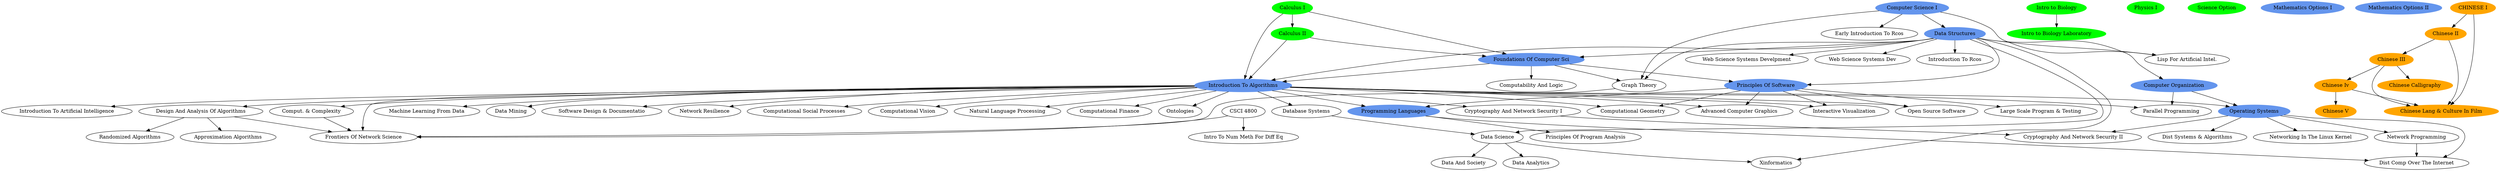 // CSCI 2024 Template
digraph {
	"CSCI 1100" [label="Computer Science I"]
	"CSCI 1200" [label="Data Structures"]
	"CSCI 2200" [label="Foundations of Computer Science"]
	"CSCI 2500" [label="Computer Organization"]
	"CSCI 2300" [label="Introduction to Algorithms"]
	"CSCI 2600" [label="Principles of Software"]
	"CSCI 4430" [label="Programming Languages"]
	"CSCI 4210" [label="Operating Systems"]
	"BIOL 1010" [label="Intro to Biology"]
	"BIOL 1015" [label="Intro to Biology Laboratory"]
	"BIOL 1010" -> "BIOL 1015"
	"PHYS 1100" [label="Physics I"]
	SCIOP [label="Science Option"]
	"MATH 1010" [label="Calculus I"]
	"MATH 1020" [label="Calculus II"]
	"MATH 1" [label="Mathematics Options I"]
	"MATH 2" [label="Mathematics Options II"]
	"LANG 1410" [label="CHINESE I"]
	"LANG 2410" [label="CHINESE II"]
	"LANG 2420" [label="CHINESE III"]
	"LANG 4430" [label="CHINESE IV"]
	"LANG 4470" [label="CHINESE V"]
	"LANG 4961" [label="Chinese Lang & Culture In Film"]
	"LANG 2420" -> "LANG 4961"
	"LANG 4960" [label="Chinese Calligraphy"]
	"LANG 2420" -> "LANG 4960"
	"CSCI 1200" [label="Data Structures"]
	"CSCI 1100" -> "CSCI 1200"
	"CSCI 2200" [label="Foundations Of Computer Sci"]
	"CSCI 1200" -> "CSCI 2200"
	"CSCI 2200" [label="Foundations Of Computer Sci"]
	"MATH 1010" -> "CSCI 2200"
	"CSCI 2200" [label="Foundations Of Computer Sci"]
	"MATH 1020" -> "CSCI 2200"
	"CSCI 2500" [label="Computer Organization"]
	"CSCI 1200" -> "CSCI 2500"
	"CSCI 2300" [label="Introduction To Algorithms"]
	"CSCI 1200" -> "CSCI 2300"
	"CSCI 2300" [label="Introduction To Algorithms"]
	"CSCI 2200" -> "CSCI 2300"
	"CSCI 2300" [label="Introduction To Algorithms"]
	"MATH 1010" -> "CSCI 2300"
	"CSCI 2300" [label="Introduction To Algorithms"]
	"MATH 1020" -> "CSCI 2300"
	"CSCI 2600" [label="Principles Of Software"]
	"CSCI 1200" -> "CSCI 2600"
	"CSCI 2600" [label="Principles Of Software"]
	"CSCI 2200" -> "CSCI 2600"
	"CSCI 4430" [label="Programming Languages"]
	"CSCI 2300" -> "CSCI 4430"
	"CSCI 4430" [label="Programming Languages"]
	"CSCI 2600" -> "CSCI 4430"
	"CSCI 4210" [label="Operating Systems"]
	"CSCI 2300" -> "CSCI 4210"
	"CSCI 4210" [label="Operating Systems"]
	"CSCI 2500" -> "CSCI 4210"
	"MATH 1020" [label="Calculus II"]
	"MATH 1010" -> "MATH 1020"
	"LANG 2410" [label="Chinese II"]
	"LANG 1410" -> "LANG 2410"
	"LANG 2420" [label="Chinese III"]
	"LANG 2410" -> "LANG 2420"
	"LANG 4430" [label="Chinese Iv"]
	"LANG 2420" -> "LANG 4430"
	"LANG 4470" [label="Chinese V"]
	"LANG 4430" -> "LANG 4470"
	"LANG 4961" [label="Chinese Lang & Culture In Film"]
	"LANG 1410" -> "LANG 4961"
	"LANG 4961" [label="Chinese Lang & Culture In Film"]
	"LANG 2410" -> "LANG 4961"
	"LANG 4961" [label="Chinese Lang & Culture In Film"]
	"LANG 4430" -> "LANG 4961"
	"CSCI 4150" [label="Introduction To Artificial Intelligence"]
	"CSCI 2300" -> "CSCI 4150"
	"CSCI 4380" [label="Database Systems"]
	"CSCI 2300" -> "CSCI 4380"
	"CSCI 4050" [label="Comput. & Complexity"]
	"CSCI 2300" -> "CSCI 4050"
	"CSCI 4250" [label="Frontiers Of Network Science"]
	"CSCI 2300" -> "CSCI 4250"
	"CSCI 4250" [label="Frontiers Of Network Science"]
	"CSCI 4020" -> "CSCI 4250"
	"CSCI 4250" [label="Frontiers Of Network Science"]
	"CSCI 4050" -> "CSCI 4250"
	"CSCI 4250" [label="Frontiers Of Network Science"]
	"CSCI 4260" -> "CSCI 4250"
	"CSCI 4250" [label="Frontiers Of Network Science"]
	"CSCI 4800" -> "CSCI 4250"
	"CSCI 2962" [label="Lisp For Artificial Intel."]
	"CSCI 1100" -> "CSCI 2962"
	"CSCI 2962" [label="Lisp For Artificial Intel."]
	"CSCI 1200" -> "CSCI 2962"
	"CSCI 4020" [label="Design And Analysis Of Algorithms"]
	"CSCI 2300" -> "CSCI 4020"
	"CSCI 4220" [label="Network Programming"]
	"CSCI 4210" -> "CSCI 4220"
	"CSCI 4320" [label="Parallel Programming"]
	"CSCI 2300" -> "CSCI 4320"
	"CSCI 4320" [label="Parallel Programming"]
	"CSCI 2500" -> "CSCI 4320"
	"CSCI 4260" [label="Graph Theory"]
	"CSCI 1100" -> "CSCI 4260"
	"CSCI 4260" [label="Graph Theory"]
	"CSCI 1200" -> "CSCI 4260"
	"CSCI 4260" [label="Graph Theory"]
	"CSCI 2200" -> "CSCI 4260"
	"CSCI 4820" [label="Intro To Num Meth For Diff Eq"]
	"CSCI 4800" -> "CSCI 4820"
	"CSCI 4100" [label="Machine Learning From Data"]
	"CSCI 2300" -> "CSCI 4100"
	"CSCI 4390" [label="Data Mining"]
	"CSCI 2300" -> "CSCI 4390"
	"CSCI 4440" [label="Software Design & Documentatio"]
	"CSCI 2300" -> "CSCI 4440"
	"CSCI 4600" [label="Data Analytics"]
	"CSCI 4350" -> "CSCI 4600"
	"CSCI 4520" [label="Web Science Systems Develpment"]
	"CSCI 1200" -> "CSCI 4520"
	"CSCI 4530" [label="Advanced Computer Graphics"]
	"CSCI 2300" -> "CSCI 4530"
	"CSCI 4530" [label="Advanced Computer Graphics"]
	"CSCI 2600" -> "CSCI 4530"
	"CSCI 4976" [label="Web Science Systems Dev"]
	"CSCI 1200" -> "CSCI 4976"
	"CSCI 4977" [label="Network Resilience"]
	"CSCI 2300" -> "CSCI 4977"
	"CSCI 4400" [label=Xinformatics]
	"CSCI 1200" -> "CSCI 4400"
	"CSCI 4400" [label=Xinformatics]
	"CSCI 4350" -> "CSCI 4400"
	"CSCI 4230" [label="Cryptography And Network Security I"]
	"CSCI 2300" -> "CSCI 4230"
	"CSCI 4350" [label="Data Science"]
	"CSCI 1200" -> "CSCI 4350"
	"CSCI 4350" [label="Data Science"]
	"CSCI 4380" -> "CSCI 4350"
	"CSCI 4240" [label="Cryptography And Network Security II"]
	"CSCI 4210" -> "CSCI 4240"
	"CSCI 4240" [label="Cryptography And Network Security II"]
	"CSCI 4230" -> "CSCI 4240"
	"CSCI 4370" [label="Data And Society"]
	"CSCI 4350" -> "CSCI 4370"
	"CSCI 4110" [label="Computational Social Processes"]
	"CSCI 2300" -> "CSCI 4110"
	"CSCI 4500" [label="Dist Comp Over The Internet"]
	"CSCI 4210" -> "CSCI 4500"
	"CSCI 4500" [label="Dist Comp Over The Internet"]
	"CSCI 4220" -> "CSCI 4500"
	"CSCI 4500" [label="Dist Comp Over The Internet"]
	"CSCI 4430" -> "CSCI 4500"
	"CSCI 4030" [label="Randomized Algorithms"]
	"CSCI 4020" -> "CSCI 4030"
	"CSCI 4040" [label="Approximation Algorithms"]
	"CSCI 4020" -> "CSCI 4040"
	"CSCI 4270" [label="Computational Vision"]
	"CSCI 2300" -> "CSCI 4270"
	"CSCI 4510" [label="Dist Systems & Algorithms"]
	"CSCI 4210" -> "CSCI 4510"
	"CSCI 4130" [label="Natural Language Processing"]
	"CSCI 2300" -> "CSCI 4130"
	"CSCI 4450" [label="Principles Of Program Analysis"]
	"CSCI 4430" -> "CSCI 4450"
	"CSCI 4550" [label="Interactive Visualization"]
	"CSCI 2300" -> "CSCI 4550"
	"CSCI 4550" [label="Interactive Visualization"]
	"CSCI 2600" -> "CSCI 4550"
	"CSCI 4120" [label="Computational Finance"]
	"CSCI 2300" -> "CSCI 4120"
	"CSCI 4340" [label=Ontologies]
	"CSCI 2300" -> "CSCI 4340"
	"CSCI 4310" [label="Networking In The Linux Kernel"]
	"CSCI 4210" -> "CSCI 4310"
	"CSCI 4460" [label="Large Scale Program & Testing"]
	"CSCI 2600" -> "CSCI 4460"
	"CSCI 4420" [label="Computability And Logic"]
	"CSCI 2200" -> "CSCI 4420"
	"CSCI 4470" [label="Open Source Software"]
	"CSCI 2300" -> "CSCI 4470"
	"CSCI 4470" [label="Open Source Software"]
	"CSCI 2600" -> "CSCI 4470"
	"CSCI 4560" [label="Computational Geometry"]
	"CSCI 2300" -> "CSCI 4560"
	"CSCI 4560" [label="Computational Geometry"]
	"CSCI 2600" -> "CSCI 4560"
	"CSCI 1700" [label="Early Introduction To Rcos"]
	"CSCI 1100" -> "CSCI 1700"
	"CSCI 2700" [label="Introduction To Rcos"]
	"CSCI 1200" -> "CSCI 2700"
	"CSCI 1100" [color=cornflowerblue style=filled]
	"CSCI 1200" [color=cornflowerblue style=filled]
	"CSCI 2200" [color=cornflowerblue style=filled]
	"CSCI 2500" [color=cornflowerblue style=filled]
	"CSCI 2300" [color=cornflowerblue style=filled]
	"CSCI 2600" [color=cornflowerblue style=filled]
	"CSCI 4430" [color=cornflowerblue style=filled]
	"CSCI 4210" [color=cornflowerblue style=filled]
	"MATH 1" [color=cornflowerblue style=filled]
	"MATH 2" [color=cornflowerblue style=filled]
	"BIOL 1010" [color=green style=filled]
	"BIOL 1015" [color=green style=filled]
	"PHYS 1100" [color=green style=filled]
	SCIOP [color=green style=filled]
	"MATH 1010" [color=green style=filled]
	"MATH 1020" [color=green style=filled]
	"LANG 1410" [color=orange style=filled]
	"LANG 2410" [color=orange style=filled]
	"LANG 2420" [color=orange style=filled]
	"LANG 4430" [color=orange style=filled]
	"LANG 4470" [color=orange style=filled]
	"LANG 4961" [color=orange style=filled]
	"LANG 4960" [color=orange style=filled]
}
